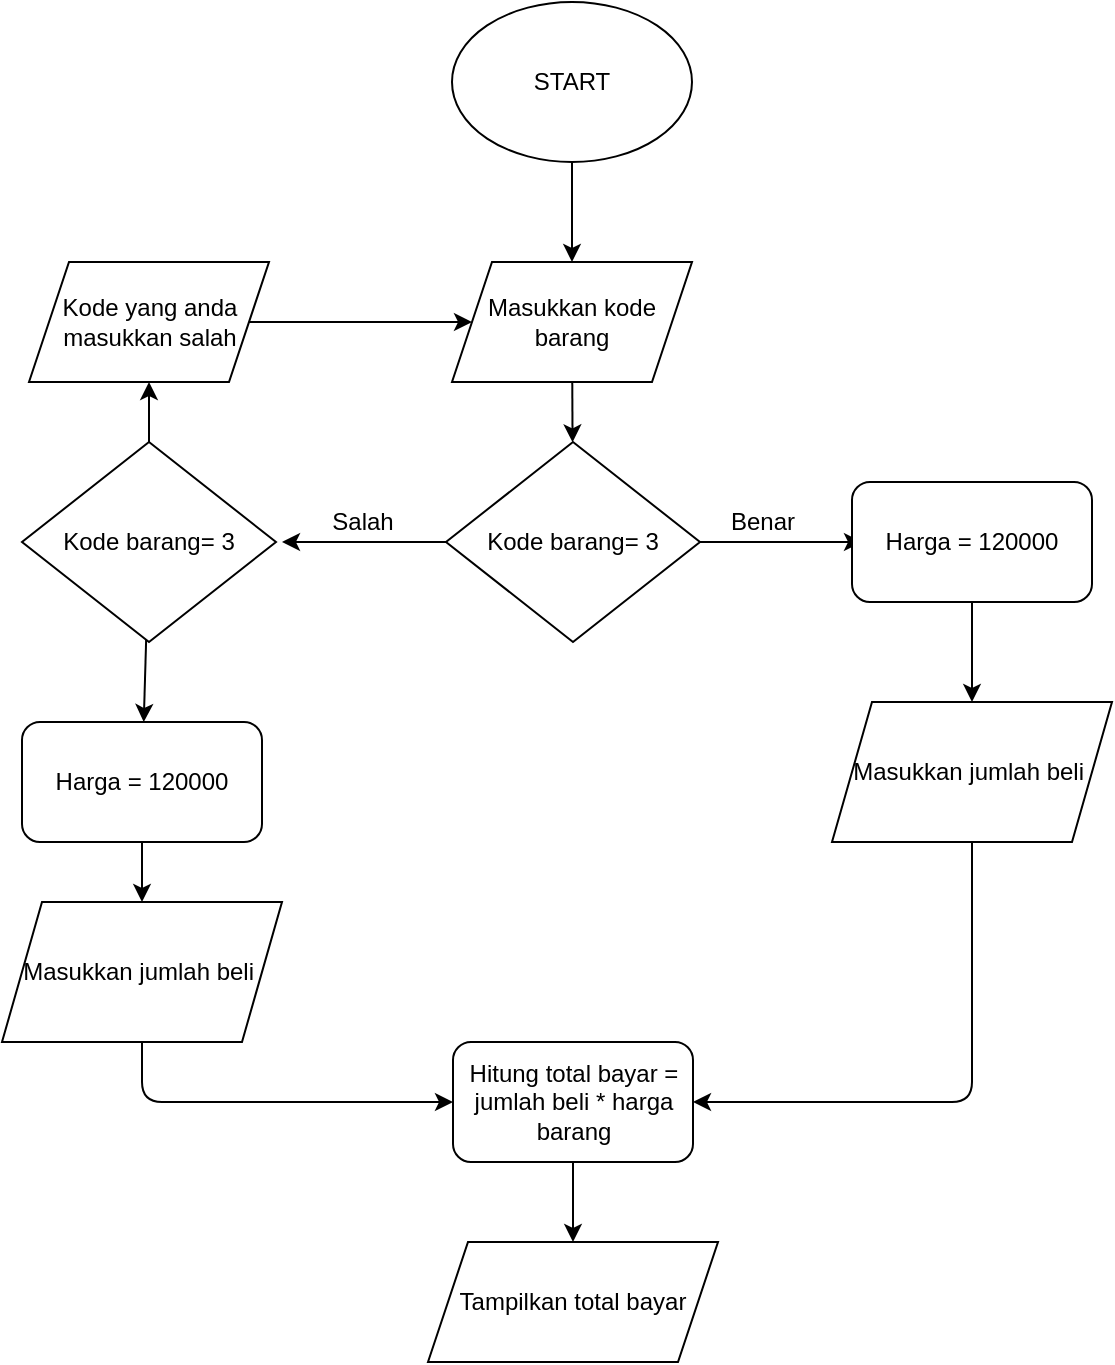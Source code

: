 <mxfile>
    <diagram id="PLQlnA5Y9WBK7ngusgr2" name="Page-1">
        <mxGraphModel dx="1139" dy="430" grid="1" gridSize="10" guides="1" tooltips="1" connect="1" arrows="1" fold="1" page="1" pageScale="1" pageWidth="850" pageHeight="1100" math="0" shadow="0">
            <root>
                <mxCell id="0"/>
                <mxCell id="1" parent="0"/>
                <mxCell id="5" value="" style="edgeStyle=none;html=1;" edge="1" parent="1" source="2" target="3">
                    <mxGeometry relative="1" as="geometry"/>
                </mxCell>
                <mxCell id="2" value="START" style="ellipse;whiteSpace=wrap;html=1;" vertex="1" parent="1">
                    <mxGeometry x="365" y="20" width="120" height="80" as="geometry"/>
                </mxCell>
                <mxCell id="7" value="" style="edgeStyle=none;html=1;" edge="1" parent="1" source="3" target="6">
                    <mxGeometry relative="1" as="geometry"/>
                </mxCell>
                <mxCell id="3" value="Masukkan kode barang" style="shape=parallelogram;perimeter=parallelogramPerimeter;whiteSpace=wrap;html=1;fixedSize=1;" vertex="1" parent="1">
                    <mxGeometry x="365" y="150" width="120" height="60" as="geometry"/>
                </mxCell>
                <mxCell id="9" value="" style="edgeStyle=none;html=1;" edge="1" parent="1" source="6">
                    <mxGeometry relative="1" as="geometry">
                        <mxPoint x="570" y="290" as="targetPoint"/>
                    </mxGeometry>
                </mxCell>
                <mxCell id="20" value="" style="edgeStyle=none;html=1;" edge="1" parent="1" source="6">
                    <mxGeometry relative="1" as="geometry">
                        <mxPoint x="280" y="290" as="targetPoint"/>
                    </mxGeometry>
                </mxCell>
                <mxCell id="6" value="Kode barang= 3" style="rhombus;whiteSpace=wrap;html=1;" vertex="1" parent="1">
                    <mxGeometry x="362" y="240" width="127" height="100" as="geometry"/>
                </mxCell>
                <mxCell id="11" value="" style="edgeStyle=none;html=1;" edge="1" parent="1" target="10">
                    <mxGeometry relative="1" as="geometry">
                        <mxPoint x="625" y="320" as="sourcePoint"/>
                    </mxGeometry>
                </mxCell>
                <mxCell id="10" value="Masukkan jumlah beli&amp;nbsp;" style="shape=parallelogram;perimeter=parallelogramPerimeter;whiteSpace=wrap;html=1;fixedSize=1;" vertex="1" parent="1">
                    <mxGeometry x="555" y="370" width="140" height="70" as="geometry"/>
                </mxCell>
                <mxCell id="35" value="" style="edgeStyle=none;html=1;" edge="1" parent="1" source="14" target="34">
                    <mxGeometry relative="1" as="geometry"/>
                </mxCell>
                <mxCell id="14" value="Hitung total bayar = jumlah beli * harga barang" style="rounded=1;whiteSpace=wrap;html=1;" vertex="1" parent="1">
                    <mxGeometry x="365.5" y="540" width="120" height="60" as="geometry"/>
                </mxCell>
                <mxCell id="15" value="Harga = 120000" style="rounded=1;whiteSpace=wrap;html=1;" vertex="1" parent="1">
                    <mxGeometry x="565" y="260" width="120" height="60" as="geometry"/>
                </mxCell>
                <mxCell id="16" value="" style="endArrow=classic;html=1;entryX=1;entryY=0.5;entryDx=0;entryDy=0;" edge="1" parent="1" source="10" target="14">
                    <mxGeometry width="50" height="50" relative="1" as="geometry">
                        <mxPoint x="620" y="440" as="sourcePoint"/>
                        <mxPoint x="490" y="510" as="targetPoint"/>
                        <Array as="points">
                            <mxPoint x="625" y="570"/>
                        </Array>
                    </mxGeometry>
                </mxCell>
                <mxCell id="17" value="Benar" style="text;html=1;align=center;verticalAlign=middle;resizable=0;points=[];autosize=1;strokeColor=none;fillColor=none;" vertex="1" parent="1">
                    <mxGeometry x="490" y="265" width="60" height="30" as="geometry"/>
                </mxCell>
                <mxCell id="27" value="" style="edgeStyle=none;html=1;" edge="1" parent="1" source="21" target="26">
                    <mxGeometry relative="1" as="geometry"/>
                </mxCell>
                <mxCell id="30" value="" style="edgeStyle=none;html=1;" edge="1" parent="1" source="21" target="29">
                    <mxGeometry relative="1" as="geometry"/>
                </mxCell>
                <mxCell id="21" value="Kode barang= 3" style="rhombus;whiteSpace=wrap;html=1;" vertex="1" parent="1">
                    <mxGeometry x="150" y="240" width="127" height="100" as="geometry"/>
                </mxCell>
                <mxCell id="22" value="Salah" style="text;html=1;align=center;verticalAlign=middle;resizable=0;points=[];autosize=1;strokeColor=none;fillColor=none;" vertex="1" parent="1">
                    <mxGeometry x="295" y="265" width="50" height="30" as="geometry"/>
                </mxCell>
                <mxCell id="28" value="" style="edgeStyle=none;html=1;" edge="1" parent="1" source="26" target="3">
                    <mxGeometry relative="1" as="geometry"/>
                </mxCell>
                <mxCell id="26" value="Kode yang anda masukkan salah" style="shape=parallelogram;perimeter=parallelogramPerimeter;whiteSpace=wrap;html=1;fixedSize=1;" vertex="1" parent="1">
                    <mxGeometry x="153.5" y="150" width="120" height="60" as="geometry"/>
                </mxCell>
                <mxCell id="33" value="" style="edgeStyle=none;html=1;" edge="1" parent="1" source="29" target="31">
                    <mxGeometry relative="1" as="geometry"/>
                </mxCell>
                <mxCell id="29" value="Harga = 120000" style="rounded=1;whiteSpace=wrap;html=1;" vertex="1" parent="1">
                    <mxGeometry x="150" y="380" width="120" height="60" as="geometry"/>
                </mxCell>
                <mxCell id="31" value="Masukkan jumlah beli&amp;nbsp;" style="shape=parallelogram;perimeter=parallelogramPerimeter;whiteSpace=wrap;html=1;fixedSize=1;" vertex="1" parent="1">
                    <mxGeometry x="140" y="470" width="140" height="70" as="geometry"/>
                </mxCell>
                <mxCell id="32" value="" style="endArrow=classic;html=1;entryX=0;entryY=0.5;entryDx=0;entryDy=0;exitX=0.5;exitY=1;exitDx=0;exitDy=0;" edge="1" parent="1" source="31" target="14">
                    <mxGeometry width="50" height="50" relative="1" as="geometry">
                        <mxPoint x="635" y="450" as="sourcePoint"/>
                        <mxPoint x="490" y="580" as="targetPoint"/>
                        <Array as="points">
                            <mxPoint x="210" y="570"/>
                        </Array>
                    </mxGeometry>
                </mxCell>
                <mxCell id="34" value="Tampilkan total bayar" style="shape=parallelogram;perimeter=parallelogramPerimeter;whiteSpace=wrap;html=1;fixedSize=1;" vertex="1" parent="1">
                    <mxGeometry x="353" y="640" width="145" height="60" as="geometry"/>
                </mxCell>
            </root>
        </mxGraphModel>
    </diagram>
</mxfile>